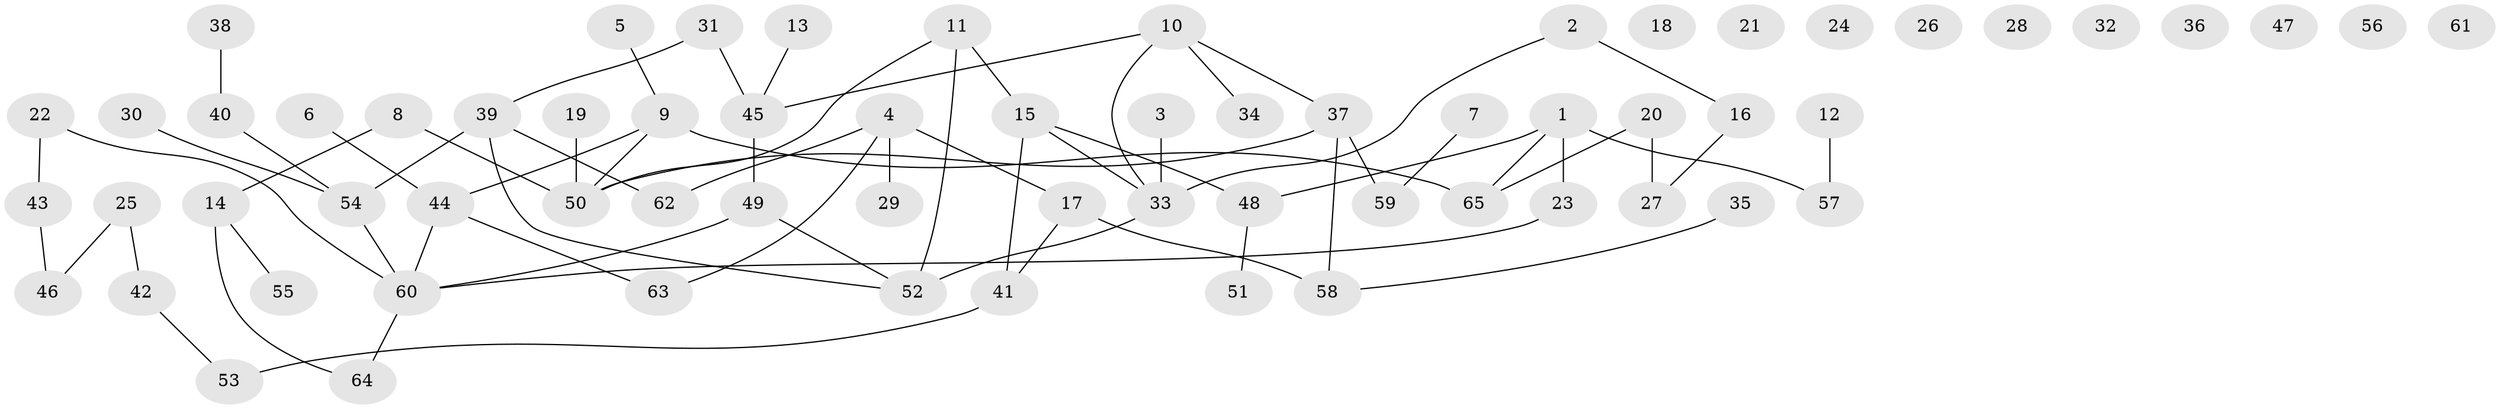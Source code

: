 // coarse degree distribution, {2: 0.2916666666666667, 3: 0.3333333333333333, 8: 0.041666666666666664, 4: 0.125, 6: 0.041666666666666664, 1: 0.125, 5: 0.041666666666666664}
// Generated by graph-tools (version 1.1) at 2025/48/03/04/25 22:48:13]
// undirected, 65 vertices, 68 edges
graph export_dot {
  node [color=gray90,style=filled];
  1;
  2;
  3;
  4;
  5;
  6;
  7;
  8;
  9;
  10;
  11;
  12;
  13;
  14;
  15;
  16;
  17;
  18;
  19;
  20;
  21;
  22;
  23;
  24;
  25;
  26;
  27;
  28;
  29;
  30;
  31;
  32;
  33;
  34;
  35;
  36;
  37;
  38;
  39;
  40;
  41;
  42;
  43;
  44;
  45;
  46;
  47;
  48;
  49;
  50;
  51;
  52;
  53;
  54;
  55;
  56;
  57;
  58;
  59;
  60;
  61;
  62;
  63;
  64;
  65;
  1 -- 23;
  1 -- 48;
  1 -- 57;
  1 -- 65;
  2 -- 16;
  2 -- 33;
  3 -- 33;
  4 -- 17;
  4 -- 29;
  4 -- 62;
  4 -- 63;
  5 -- 9;
  6 -- 44;
  7 -- 59;
  8 -- 14;
  8 -- 50;
  9 -- 44;
  9 -- 50;
  9 -- 65;
  10 -- 33;
  10 -- 34;
  10 -- 37;
  10 -- 45;
  11 -- 15;
  11 -- 50;
  11 -- 52;
  12 -- 57;
  13 -- 45;
  14 -- 55;
  14 -- 64;
  15 -- 33;
  15 -- 41;
  15 -- 48;
  16 -- 27;
  17 -- 41;
  17 -- 58;
  19 -- 50;
  20 -- 27;
  20 -- 65;
  22 -- 43;
  22 -- 60;
  23 -- 60;
  25 -- 42;
  25 -- 46;
  30 -- 54;
  31 -- 39;
  31 -- 45;
  33 -- 52;
  35 -- 58;
  37 -- 50;
  37 -- 58;
  37 -- 59;
  38 -- 40;
  39 -- 52;
  39 -- 54;
  39 -- 62;
  40 -- 54;
  41 -- 53;
  42 -- 53;
  43 -- 46;
  44 -- 60;
  44 -- 63;
  45 -- 49;
  48 -- 51;
  49 -- 52;
  49 -- 60;
  54 -- 60;
  60 -- 64;
}
